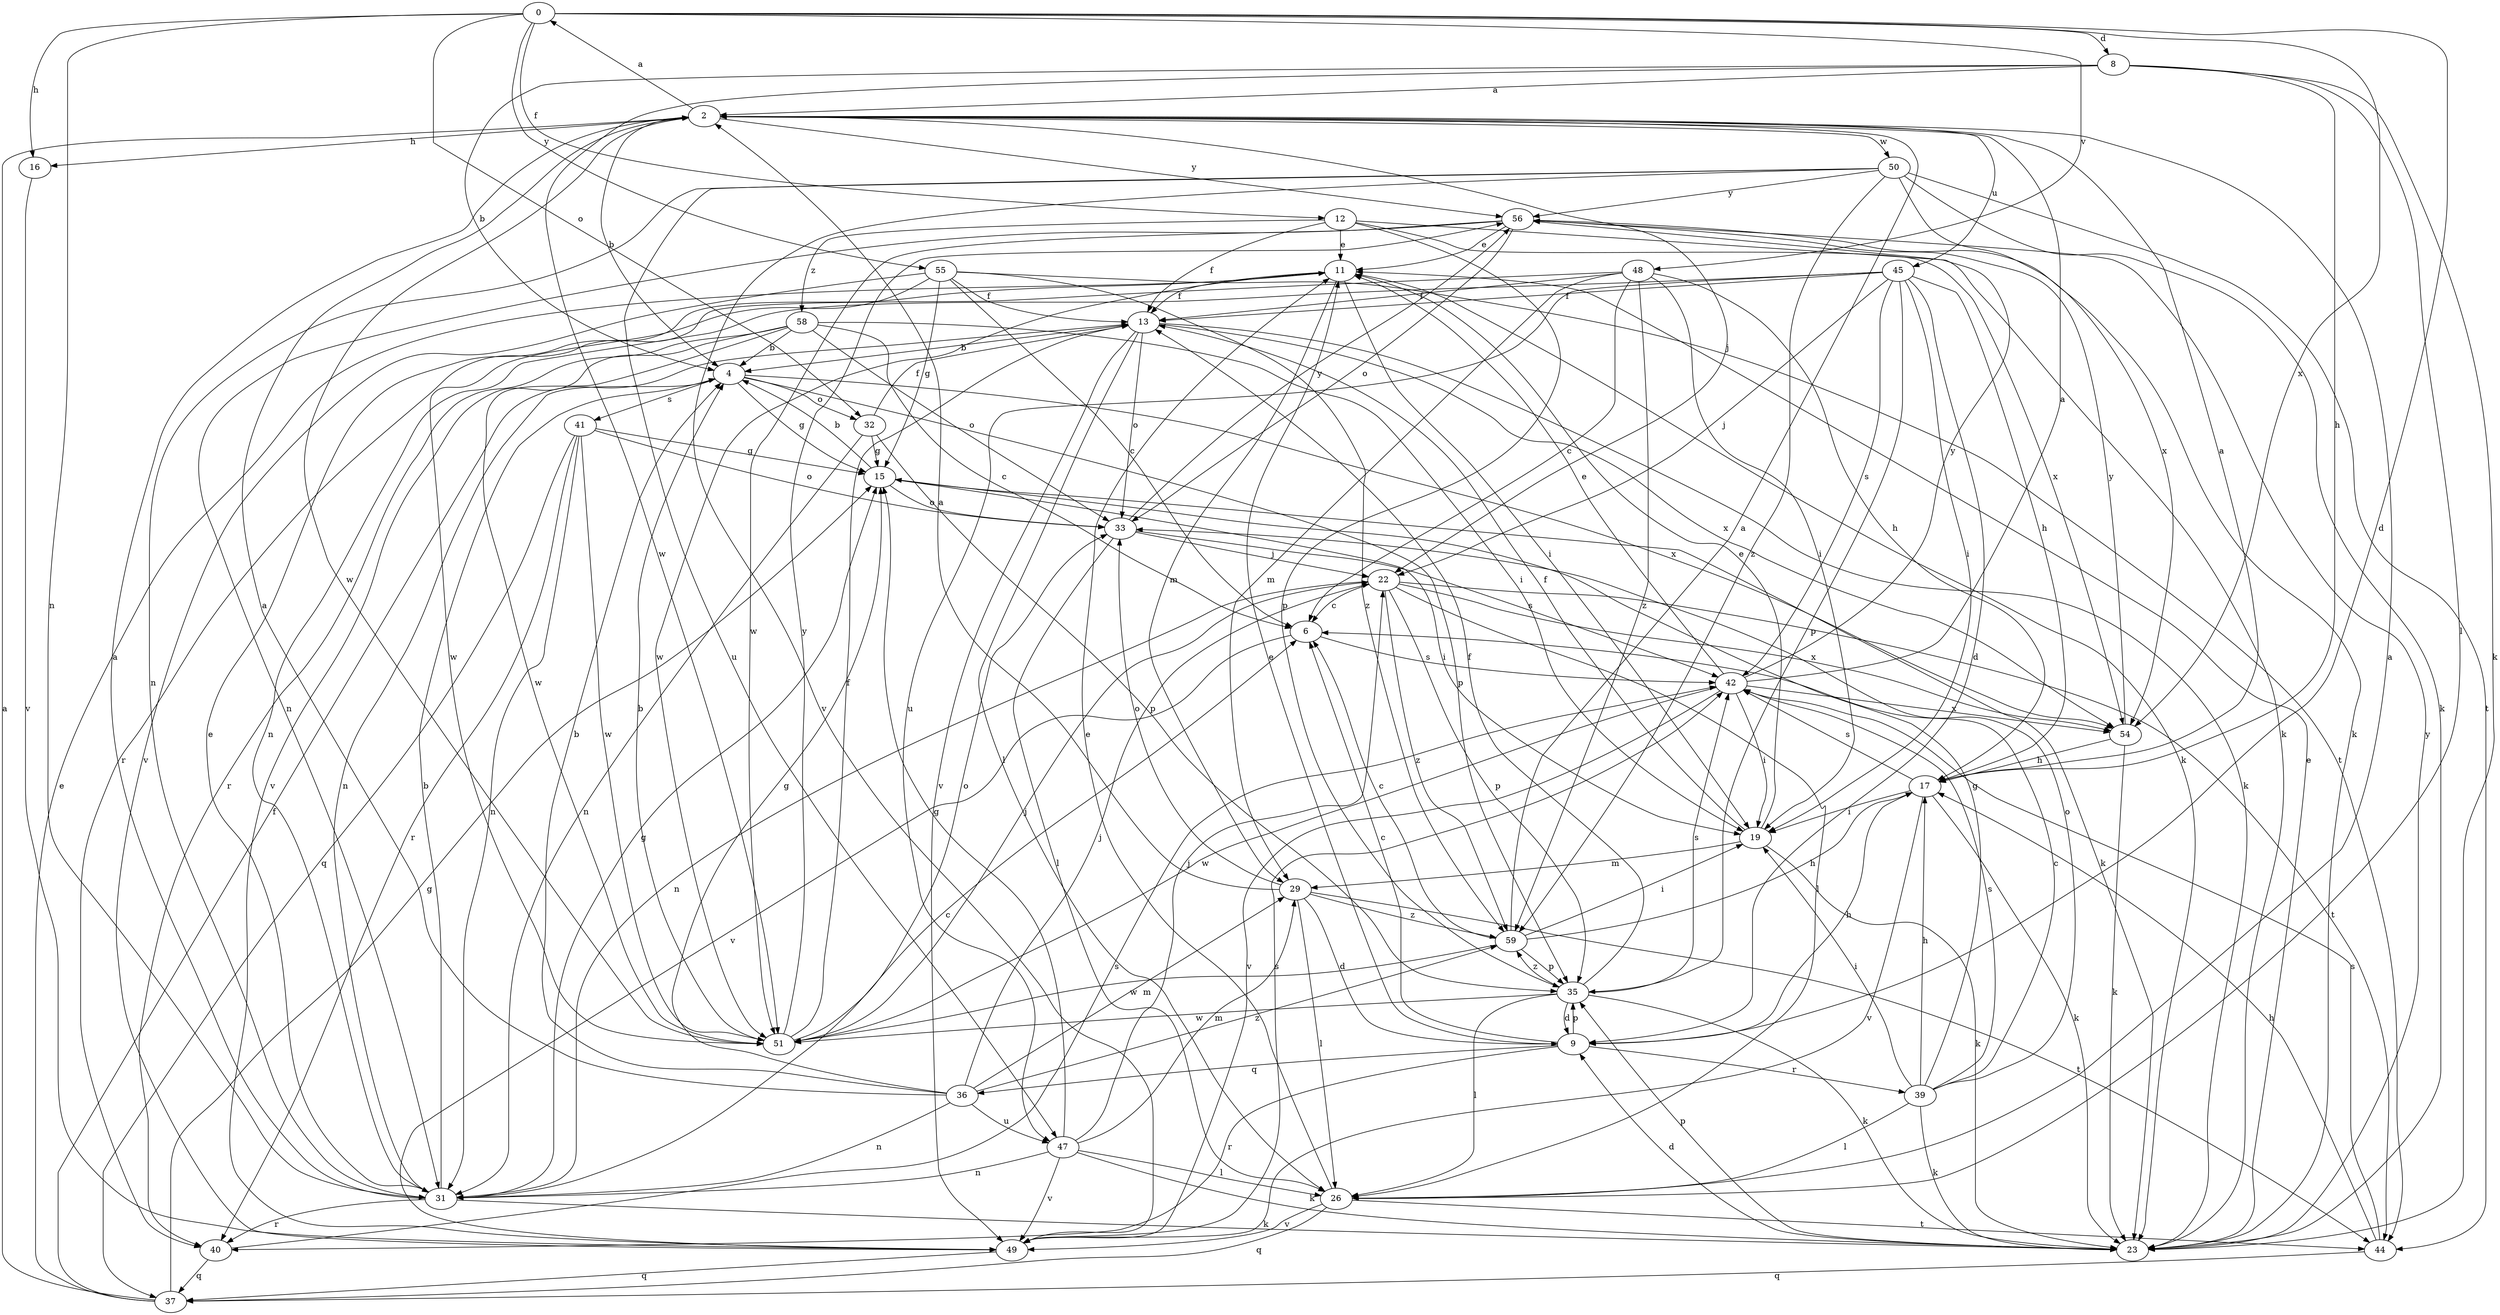 strict digraph  {
0;
2;
4;
6;
8;
9;
11;
12;
13;
15;
16;
17;
19;
22;
23;
26;
29;
31;
32;
33;
35;
36;
37;
39;
40;
41;
42;
44;
45;
47;
48;
49;
50;
51;
54;
55;
56;
58;
59;
0 -> 8  [label=d];
0 -> 9  [label=d];
0 -> 12  [label=f];
0 -> 16  [label=h];
0 -> 31  [label=n];
0 -> 32  [label=o];
0 -> 48  [label=v];
0 -> 54  [label=x];
0 -> 55  [label=y];
2 -> 0  [label=a];
2 -> 4  [label=b];
2 -> 16  [label=h];
2 -> 22  [label=j];
2 -> 45  [label=u];
2 -> 50  [label=w];
2 -> 51  [label=w];
2 -> 56  [label=y];
4 -> 15  [label=g];
4 -> 31  [label=n];
4 -> 32  [label=o];
4 -> 35  [label=p];
4 -> 41  [label=s];
4 -> 54  [label=x];
6 -> 42  [label=s];
6 -> 49  [label=v];
8 -> 2  [label=a];
8 -> 4  [label=b];
8 -> 17  [label=h];
8 -> 23  [label=k];
8 -> 26  [label=l];
8 -> 51  [label=w];
9 -> 6  [label=c];
9 -> 11  [label=e];
9 -> 17  [label=h];
9 -> 35  [label=p];
9 -> 36  [label=q];
9 -> 39  [label=r];
9 -> 40  [label=r];
11 -> 13  [label=f];
11 -> 19  [label=i];
11 -> 23  [label=k];
11 -> 29  [label=m];
11 -> 51  [label=w];
12 -> 11  [label=e];
12 -> 13  [label=f];
12 -> 23  [label=k];
12 -> 35  [label=p];
12 -> 54  [label=x];
12 -> 58  [label=z];
13 -> 4  [label=b];
13 -> 23  [label=k];
13 -> 26  [label=l];
13 -> 33  [label=o];
13 -> 49  [label=v];
13 -> 54  [label=x];
15 -> 4  [label=b];
15 -> 19  [label=i];
15 -> 23  [label=k];
15 -> 33  [label=o];
16 -> 49  [label=v];
17 -> 2  [label=a];
17 -> 19  [label=i];
17 -> 23  [label=k];
17 -> 42  [label=s];
17 -> 49  [label=v];
19 -> 11  [label=e];
19 -> 13  [label=f];
19 -> 23  [label=k];
19 -> 29  [label=m];
22 -> 6  [label=c];
22 -> 26  [label=l];
22 -> 31  [label=n];
22 -> 35  [label=p];
22 -> 44  [label=t];
22 -> 54  [label=x];
22 -> 59  [label=z];
23 -> 9  [label=d];
23 -> 11  [label=e];
23 -> 35  [label=p];
23 -> 56  [label=y];
26 -> 2  [label=a];
26 -> 11  [label=e];
26 -> 37  [label=q];
26 -> 44  [label=t];
26 -> 49  [label=v];
29 -> 2  [label=a];
29 -> 9  [label=d];
29 -> 26  [label=l];
29 -> 33  [label=o];
29 -> 44  [label=t];
29 -> 59  [label=z];
31 -> 2  [label=a];
31 -> 4  [label=b];
31 -> 6  [label=c];
31 -> 11  [label=e];
31 -> 15  [label=g];
31 -> 23  [label=k];
31 -> 40  [label=r];
32 -> 13  [label=f];
32 -> 15  [label=g];
32 -> 31  [label=n];
32 -> 35  [label=p];
33 -> 22  [label=j];
33 -> 26  [label=l];
33 -> 42  [label=s];
33 -> 56  [label=y];
35 -> 9  [label=d];
35 -> 13  [label=f];
35 -> 23  [label=k];
35 -> 26  [label=l];
35 -> 42  [label=s];
35 -> 51  [label=w];
35 -> 59  [label=z];
36 -> 2  [label=a];
36 -> 4  [label=b];
36 -> 15  [label=g];
36 -> 22  [label=j];
36 -> 29  [label=m];
36 -> 31  [label=n];
36 -> 47  [label=u];
36 -> 59  [label=z];
37 -> 2  [label=a];
37 -> 11  [label=e];
37 -> 13  [label=f];
37 -> 15  [label=g];
39 -> 6  [label=c];
39 -> 15  [label=g];
39 -> 17  [label=h];
39 -> 19  [label=i];
39 -> 23  [label=k];
39 -> 26  [label=l];
39 -> 33  [label=o];
39 -> 42  [label=s];
40 -> 37  [label=q];
40 -> 42  [label=s];
41 -> 15  [label=g];
41 -> 31  [label=n];
41 -> 33  [label=o];
41 -> 37  [label=q];
41 -> 40  [label=r];
41 -> 51  [label=w];
42 -> 2  [label=a];
42 -> 11  [label=e];
42 -> 19  [label=i];
42 -> 49  [label=v];
42 -> 51  [label=w];
42 -> 54  [label=x];
42 -> 56  [label=y];
44 -> 17  [label=h];
44 -> 37  [label=q];
44 -> 42  [label=s];
45 -> 9  [label=d];
45 -> 13  [label=f];
45 -> 17  [label=h];
45 -> 19  [label=i];
45 -> 22  [label=j];
45 -> 31  [label=n];
45 -> 35  [label=p];
45 -> 42  [label=s];
45 -> 47  [label=u];
47 -> 15  [label=g];
47 -> 22  [label=j];
47 -> 23  [label=k];
47 -> 26  [label=l];
47 -> 29  [label=m];
47 -> 31  [label=n];
47 -> 49  [label=v];
48 -> 6  [label=c];
48 -> 13  [label=f];
48 -> 17  [label=h];
48 -> 19  [label=i];
48 -> 29  [label=m];
48 -> 40  [label=r];
48 -> 59  [label=z];
49 -> 37  [label=q];
49 -> 42  [label=s];
50 -> 23  [label=k];
50 -> 31  [label=n];
50 -> 44  [label=t];
50 -> 47  [label=u];
50 -> 49  [label=v];
50 -> 54  [label=x];
50 -> 56  [label=y];
50 -> 59  [label=z];
51 -> 4  [label=b];
51 -> 13  [label=f];
51 -> 22  [label=j];
51 -> 33  [label=o];
51 -> 56  [label=y];
54 -> 17  [label=h];
54 -> 23  [label=k];
54 -> 56  [label=y];
55 -> 6  [label=c];
55 -> 13  [label=f];
55 -> 15  [label=g];
55 -> 44  [label=t];
55 -> 49  [label=v];
55 -> 51  [label=w];
55 -> 59  [label=z];
56 -> 11  [label=e];
56 -> 23  [label=k];
56 -> 31  [label=n];
56 -> 33  [label=o];
56 -> 51  [label=w];
58 -> 4  [label=b];
58 -> 6  [label=c];
58 -> 19  [label=i];
58 -> 33  [label=o];
58 -> 40  [label=r];
58 -> 49  [label=v];
58 -> 51  [label=w];
59 -> 2  [label=a];
59 -> 6  [label=c];
59 -> 17  [label=h];
59 -> 19  [label=i];
59 -> 35  [label=p];
59 -> 51  [label=w];
}
